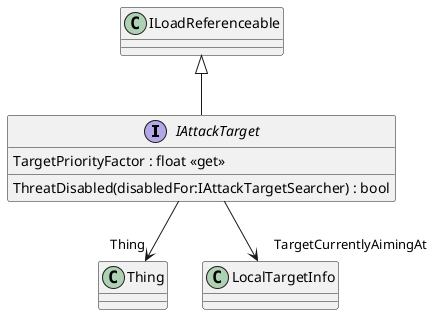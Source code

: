 @startuml
interface IAttackTarget {
    TargetPriorityFactor : float <<get>>
    ThreatDisabled(disabledFor:IAttackTargetSearcher) : bool
}
ILoadReferenceable <|-- IAttackTarget
IAttackTarget --> "Thing" Thing
IAttackTarget --> "TargetCurrentlyAimingAt" LocalTargetInfo
@enduml
